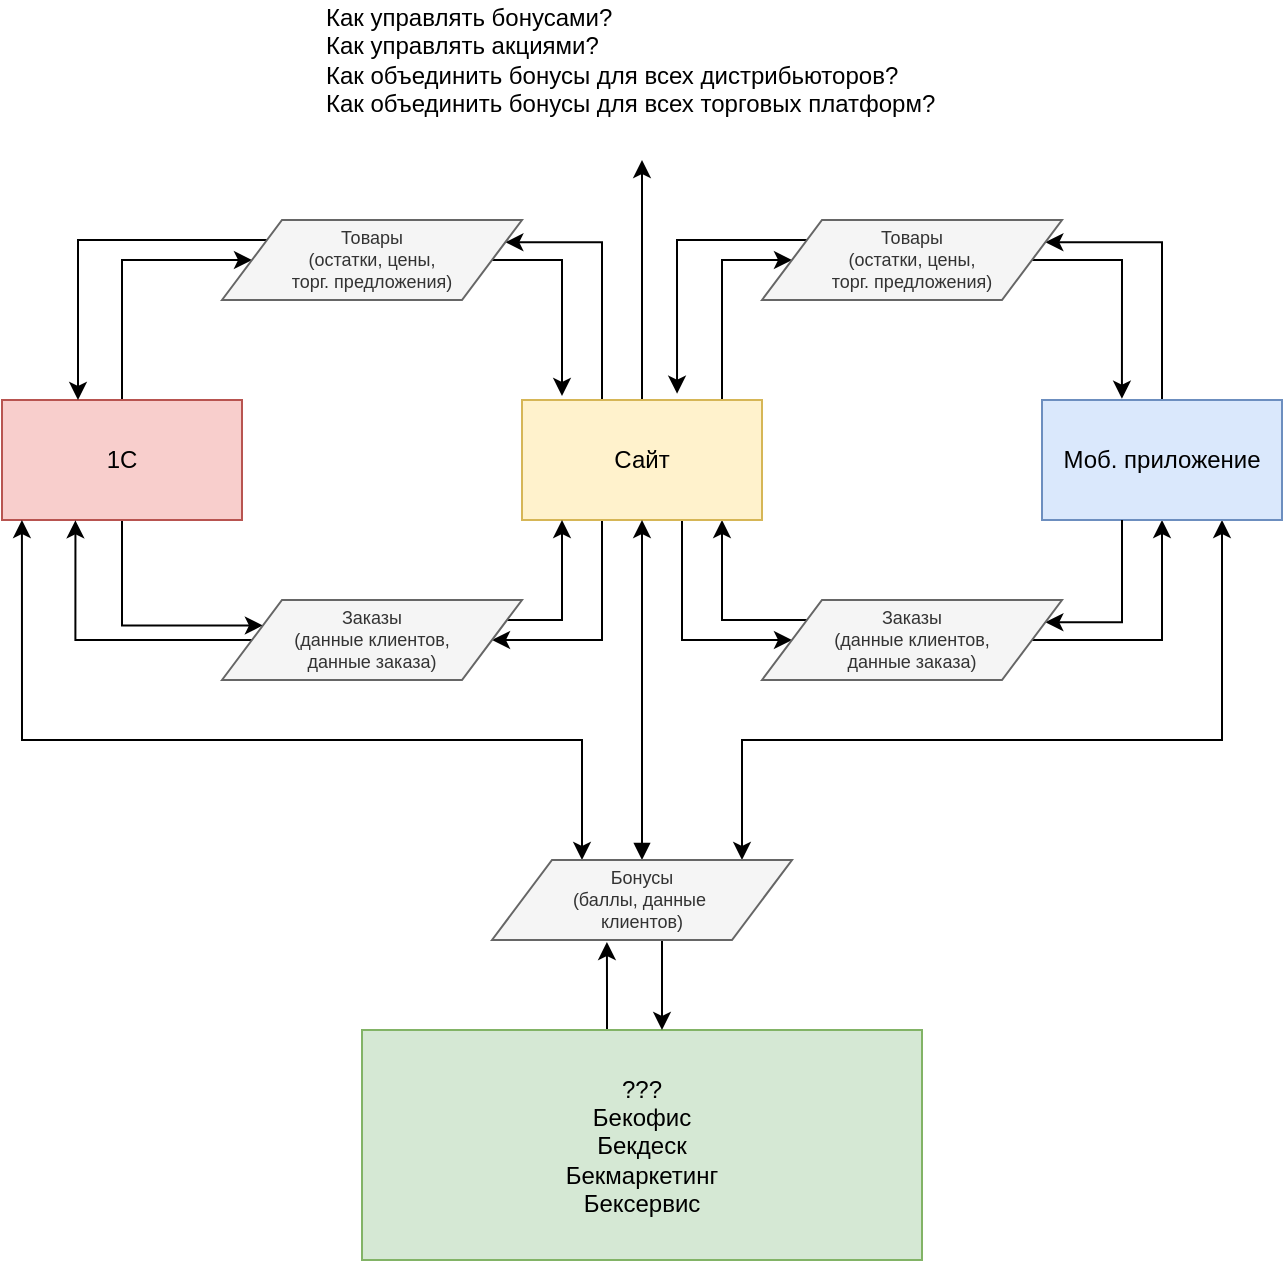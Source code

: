 <mxfile version="12.9.11" type="github">
  <diagram id="prtHgNgQTEPvFCAcTncT" name="Page-1">
    <mxGraphModel dx="1185" dy="1804" grid="1" gridSize="10" guides="1" tooltips="1" connect="1" arrows="1" fold="1" page="1" pageScale="1" pageWidth="827" pageHeight="1169" math="0" shadow="0">
      <root>
        <mxCell id="0" />
        <mxCell id="1" parent="0" />
        <mxCell id="5-2qtGXvS5xHU3MuhLib-55" value="" style="edgeStyle=orthogonalEdgeStyle;rounded=0;orthogonalLoop=1;jettySize=auto;html=1;fontSize=12;entryX=0.75;entryY=1;entryDx=0;entryDy=0;startArrow=classic;startFill=1;" edge="1" parent="1" source="5-2qtGXvS5xHU3MuhLib-36" target="5-2qtGXvS5xHU3MuhLib-4">
          <mxGeometry relative="1" as="geometry">
            <mxPoint x="410" y="270" as="targetPoint" />
            <Array as="points">
              <mxPoint x="460" y="290" />
              <mxPoint x="700" y="290" />
            </Array>
          </mxGeometry>
        </mxCell>
        <mxCell id="5-2qtGXvS5xHU3MuhLib-24" value="" style="edgeStyle=orthogonalEdgeStyle;rounded=0;orthogonalLoop=1;jettySize=auto;html=1;fontSize=9;entryX=0;entryY=0.5;entryDx=0;entryDy=0;" edge="1" parent="1" source="5-2qtGXvS5xHU3MuhLib-1" target="5-2qtGXvS5xHU3MuhLib-8">
          <mxGeometry relative="1" as="geometry">
            <mxPoint x="150" y="40.0" as="targetPoint" />
            <Array as="points">
              <mxPoint x="150" y="50" />
            </Array>
          </mxGeometry>
        </mxCell>
        <mxCell id="5-2qtGXvS5xHU3MuhLib-26" value="" style="edgeStyle=orthogonalEdgeStyle;rounded=0;orthogonalLoop=1;jettySize=auto;html=1;fontSize=9;entryX=0;entryY=0.25;entryDx=0;entryDy=0;" edge="1" parent="1" source="5-2qtGXvS5xHU3MuhLib-1" target="5-2qtGXvS5xHU3MuhLib-9">
          <mxGeometry relative="1" as="geometry">
            <mxPoint x="150" y="260" as="targetPoint" />
            <Array as="points">
              <mxPoint x="150" y="233" />
            </Array>
          </mxGeometry>
        </mxCell>
        <mxCell id="5-2qtGXvS5xHU3MuhLib-1" value="1C" style="rounded=0;whiteSpace=wrap;html=1;fillColor=#f8cecc;strokeColor=#b85450;" vertex="1" parent="1">
          <mxGeometry x="90" y="120" width="120" height="60" as="geometry" />
        </mxCell>
        <mxCell id="5-2qtGXvS5xHU3MuhLib-16" value="" style="edgeStyle=orthogonalEdgeStyle;rounded=0;orthogonalLoop=1;jettySize=auto;html=1;fontSize=9;entryX=1;entryY=0.25;entryDx=0;entryDy=0;" edge="1" parent="1" source="5-2qtGXvS5xHU3MuhLib-3" target="5-2qtGXvS5xHU3MuhLib-8">
          <mxGeometry relative="1" as="geometry">
            <mxPoint x="390" y="30" as="targetPoint" />
            <Array as="points">
              <mxPoint x="390" y="41" />
            </Array>
          </mxGeometry>
        </mxCell>
        <mxCell id="5-2qtGXvS5xHU3MuhLib-32" value="" style="edgeStyle=orthogonalEdgeStyle;rounded=0;orthogonalLoop=1;jettySize=auto;html=1;fontSize=9;entryX=1;entryY=0.5;entryDx=0;entryDy=0;" edge="1" parent="1" source="5-2qtGXvS5xHU3MuhLib-3" target="5-2qtGXvS5xHU3MuhLib-9">
          <mxGeometry relative="1" as="geometry">
            <mxPoint x="400" y="260" as="targetPoint" />
            <Array as="points">
              <mxPoint x="390" y="240" />
            </Array>
          </mxGeometry>
        </mxCell>
        <mxCell id="5-2qtGXvS5xHU3MuhLib-46" value="" style="edgeStyle=orthogonalEdgeStyle;rounded=0;orthogonalLoop=1;jettySize=auto;html=1;fontSize=12;entryX=0;entryY=0.5;entryDx=0;entryDy=0;" edge="1" parent="1" source="5-2qtGXvS5xHU3MuhLib-3" target="5-2qtGXvS5xHU3MuhLib-34">
          <mxGeometry relative="1" as="geometry">
            <mxPoint x="490" y="50" as="targetPoint" />
            <Array as="points">
              <mxPoint x="450" y="50" />
            </Array>
          </mxGeometry>
        </mxCell>
        <mxCell id="5-2qtGXvS5xHU3MuhLib-48" value="" style="edgeStyle=orthogonalEdgeStyle;rounded=0;orthogonalLoop=1;jettySize=auto;html=1;fontSize=12;exitX=0;exitY=0;exitDx=0;exitDy=0;" edge="1" parent="1" source="5-2qtGXvS5xHU3MuhLib-35" target="5-2qtGXvS5xHU3MuhLib-3">
          <mxGeometry relative="1" as="geometry">
            <mxPoint x="410" y="260" as="sourcePoint" />
            <Array as="points">
              <mxPoint x="495" y="230" />
              <mxPoint x="450" y="230" />
            </Array>
          </mxGeometry>
        </mxCell>
        <mxCell id="5-2qtGXvS5xHU3MuhLib-50" value="" style="edgeStyle=orthogonalEdgeStyle;rounded=0;orthogonalLoop=1;jettySize=auto;html=1;fontSize=12;entryX=0;entryY=0.5;entryDx=0;entryDy=0;" edge="1" parent="1" source="5-2qtGXvS5xHU3MuhLib-3" target="5-2qtGXvS5xHU3MuhLib-35">
          <mxGeometry relative="1" as="geometry">
            <mxPoint x="410" y="260" as="targetPoint" />
            <Array as="points">
              <mxPoint x="430" y="240" />
            </Array>
          </mxGeometry>
        </mxCell>
        <mxCell id="5-2qtGXvS5xHU3MuhLib-61" value="" style="edgeStyle=orthogonalEdgeStyle;rounded=0;orthogonalLoop=1;jettySize=auto;html=1;fontSize=12;" edge="1" parent="1" source="5-2qtGXvS5xHU3MuhLib-3">
          <mxGeometry relative="1" as="geometry">
            <mxPoint x="410" as="targetPoint" />
          </mxGeometry>
        </mxCell>
        <mxCell id="5-2qtGXvS5xHU3MuhLib-3" value="Сайт" style="rounded=0;whiteSpace=wrap;html=1;fillColor=#fff2cc;strokeColor=#d6b656;" vertex="1" parent="1">
          <mxGeometry x="350" y="120" width="120" height="60" as="geometry" />
        </mxCell>
        <mxCell id="5-2qtGXvS5xHU3MuhLib-38" value="" style="edgeStyle=orthogonalEdgeStyle;rounded=0;orthogonalLoop=1;jettySize=auto;html=1;fontSize=12;exitX=1;exitY=0.75;exitDx=0;exitDy=0;" edge="1" parent="1" source="5-2qtGXvS5xHU3MuhLib-35" target="5-2qtGXvS5xHU3MuhLib-4">
          <mxGeometry relative="1" as="geometry">
            <mxPoint x="670" y="260" as="sourcePoint" />
            <Array as="points">
              <mxPoint x="600" y="240" />
              <mxPoint x="670" y="240" />
            </Array>
          </mxGeometry>
        </mxCell>
        <mxCell id="5-2qtGXvS5xHU3MuhLib-42" value="" style="edgeStyle=orthogonalEdgeStyle;rounded=0;orthogonalLoop=1;jettySize=auto;html=1;fontSize=12;entryX=1;entryY=0.25;entryDx=0;entryDy=0;" edge="1" parent="1" source="5-2qtGXvS5xHU3MuhLib-4" target="5-2qtGXvS5xHU3MuhLib-34">
          <mxGeometry relative="1" as="geometry">
            <mxPoint x="670" y="40.0" as="targetPoint" />
            <Array as="points">
              <mxPoint x="670" y="41" />
            </Array>
          </mxGeometry>
        </mxCell>
        <mxCell id="5-2qtGXvS5xHU3MuhLib-4" value="Моб. приложение" style="rounded=0;whiteSpace=wrap;html=1;fillColor=#dae8fc;strokeColor=#6c8ebf;" vertex="1" parent="1">
          <mxGeometry x="610" y="120" width="120" height="60" as="geometry" />
        </mxCell>
        <mxCell id="5-2qtGXvS5xHU3MuhLib-6" value="&lt;div&gt;&lt;span&gt;Как управлять бонусами?&lt;/span&gt;&lt;/div&gt;Как управлять акциями?&lt;br&gt;Как объединить бонусы для всех дистрибьюторов?&lt;br&gt;Как объединить бонусы для всех торговых платформ?" style="text;html=1;align=left;verticalAlign=middle;resizable=0;points=[];autosize=1;" vertex="1" parent="1">
          <mxGeometry x="250" y="-80" width="320" height="60" as="geometry" />
        </mxCell>
        <mxCell id="5-2qtGXvS5xHU3MuhLib-18" value="" style="edgeStyle=orthogonalEdgeStyle;rounded=0;orthogonalLoop=1;jettySize=auto;html=1;fontSize=9;" edge="1" parent="1" source="5-2qtGXvS5xHU3MuhLib-8">
          <mxGeometry relative="1" as="geometry">
            <mxPoint x="370" y="118" as="targetPoint" />
            <Array as="points">
              <mxPoint x="370" y="50" />
            </Array>
          </mxGeometry>
        </mxCell>
        <mxCell id="5-2qtGXvS5xHU3MuhLib-20" value="" style="edgeStyle=orthogonalEdgeStyle;rounded=0;orthogonalLoop=1;jettySize=auto;html=1;fontSize=9;" edge="1" parent="1" source="5-2qtGXvS5xHU3MuhLib-8">
          <mxGeometry relative="1" as="geometry">
            <mxPoint x="128" y="120" as="targetPoint" />
            <Array as="points">
              <mxPoint x="128" y="40" />
            </Array>
          </mxGeometry>
        </mxCell>
        <mxCell id="5-2qtGXvS5xHU3MuhLib-8" value="&lt;span&gt;Товары &lt;br&gt;(остатки, цены, &lt;br&gt;торг. предложения)&lt;/span&gt;" style="shape=parallelogram;perimeter=parallelogramPerimeter;whiteSpace=wrap;html=1;fontSize=9;fillColor=#f5f5f5;strokeColor=#666666;fontColor=#333333;" vertex="1" parent="1">
          <mxGeometry x="200" y="30" width="150" height="40" as="geometry" />
        </mxCell>
        <mxCell id="5-2qtGXvS5xHU3MuhLib-28" value="" style="edgeStyle=orthogonalEdgeStyle;rounded=0;orthogonalLoop=1;jettySize=auto;html=1;fontSize=9;entryX=0.306;entryY=1.003;entryDx=0;entryDy=0;entryPerimeter=0;" edge="1" parent="1" source="5-2qtGXvS5xHU3MuhLib-9" target="5-2qtGXvS5xHU3MuhLib-1">
          <mxGeometry relative="1" as="geometry">
            <mxPoint x="120" y="190" as="targetPoint" />
            <Array as="points">
              <mxPoint x="127" y="240" />
            </Array>
          </mxGeometry>
        </mxCell>
        <mxCell id="5-2qtGXvS5xHU3MuhLib-30" value="" style="edgeStyle=orthogonalEdgeStyle;rounded=0;orthogonalLoop=1;jettySize=auto;html=1;fontSize=9;" edge="1" parent="1" source="5-2qtGXvS5xHU3MuhLib-9">
          <mxGeometry relative="1" as="geometry">
            <mxPoint x="370" y="180" as="targetPoint" />
            <Array as="points">
              <mxPoint x="275" y="230" />
              <mxPoint x="381" y="230" />
            </Array>
          </mxGeometry>
        </mxCell>
        <mxCell id="5-2qtGXvS5xHU3MuhLib-9" value="&lt;span&gt;Заказы &lt;br&gt;(данные клиентов, &lt;br&gt;данные заказа)&lt;/span&gt;" style="shape=parallelogram;perimeter=parallelogramPerimeter;whiteSpace=wrap;html=1;fontSize=9;fillColor=#f5f5f5;strokeColor=#666666;fontColor=#333333;" vertex="1" parent="1">
          <mxGeometry x="200" y="220" width="150" height="40" as="geometry" />
        </mxCell>
        <mxCell id="5-2qtGXvS5xHU3MuhLib-53" value="" style="edgeStyle=orthogonalEdgeStyle;rounded=0;orthogonalLoop=1;jettySize=auto;html=1;fontSize=12;entryX=0.383;entryY=1.025;entryDx=0;entryDy=0;entryPerimeter=0;" edge="1" parent="1" source="5-2qtGXvS5xHU3MuhLib-33" target="5-2qtGXvS5xHU3MuhLib-36">
          <mxGeometry relative="1" as="geometry">
            <Array as="points">
              <mxPoint x="392" y="413" />
            </Array>
          </mxGeometry>
        </mxCell>
        <mxCell id="5-2qtGXvS5xHU3MuhLib-33" value="???&lt;br style=&quot;font-size: 12px;&quot;&gt;Бекофис&lt;br style=&quot;font-size: 12px;&quot;&gt;Бекдеск&lt;br style=&quot;font-size: 12px;&quot;&gt;Бекмаркетинг&lt;br style=&quot;font-size: 12px;&quot;&gt;Бексервис" style="rounded=0;whiteSpace=wrap;html=1;fontSize=12;fillColor=#d5e8d4;strokeColor=#82b366;" vertex="1" parent="1">
          <mxGeometry x="270" y="435" width="280" height="115" as="geometry" />
        </mxCell>
        <mxCell id="5-2qtGXvS5xHU3MuhLib-44" value="" style="edgeStyle=orthogonalEdgeStyle;rounded=0;orthogonalLoop=1;jettySize=auto;html=1;fontSize=12;entryX=0.646;entryY=-0.053;entryDx=0;entryDy=0;entryPerimeter=0;" edge="1" parent="1" target="5-2qtGXvS5xHU3MuhLib-3">
          <mxGeometry relative="1" as="geometry">
            <mxPoint x="545" y="40" as="sourcePoint" />
            <mxPoint x="382.5" y="40.0" as="targetPoint" />
            <Array as="points">
              <mxPoint x="428" y="40" />
            </Array>
          </mxGeometry>
        </mxCell>
        <mxCell id="5-2qtGXvS5xHU3MuhLib-52" value="" style="edgeStyle=orthogonalEdgeStyle;rounded=0;orthogonalLoop=1;jettySize=auto;html=1;fontSize=12;entryX=0.333;entryY=-0.011;entryDx=0;entryDy=0;entryPerimeter=0;" edge="1" parent="1" source="5-2qtGXvS5xHU3MuhLib-34" target="5-2qtGXvS5xHU3MuhLib-4">
          <mxGeometry relative="1" as="geometry">
            <mxPoint x="715" y="50.0" as="targetPoint" />
            <Array as="points">
              <mxPoint x="650" y="50" />
            </Array>
          </mxGeometry>
        </mxCell>
        <mxCell id="5-2qtGXvS5xHU3MuhLib-34" value="&lt;span&gt;Товары &lt;br&gt;(остатки, цены, &lt;br&gt;торг. предложения)&lt;/span&gt;" style="shape=parallelogram;perimeter=parallelogramPerimeter;whiteSpace=wrap;html=1;fontSize=9;fillColor=#f5f5f5;strokeColor=#666666;fontColor=#333333;" vertex="1" parent="1">
          <mxGeometry x="470" y="30" width="150" height="40" as="geometry" />
        </mxCell>
        <mxCell id="5-2qtGXvS5xHU3MuhLib-40" value="" style="edgeStyle=orthogonalEdgeStyle;rounded=0;orthogonalLoop=1;jettySize=auto;html=1;fontSize=12;exitX=1;exitY=0.25;exitDx=0;exitDy=0;entryX=1;entryY=0.25;entryDx=0;entryDy=0;" edge="1" parent="1" target="5-2qtGXvS5xHU3MuhLib-35">
          <mxGeometry relative="1" as="geometry">
            <mxPoint x="650" y="180" as="sourcePoint" />
            <Array as="points">
              <mxPoint x="650" y="231" />
            </Array>
          </mxGeometry>
        </mxCell>
        <mxCell id="5-2qtGXvS5xHU3MuhLib-35" value="&lt;span&gt;Заказы &lt;br&gt;(данные клиентов, &lt;br&gt;данные заказа)&lt;/span&gt;" style="shape=parallelogram;perimeter=parallelogramPerimeter;whiteSpace=wrap;html=1;fontSize=9;fillColor=#f5f5f5;strokeColor=#666666;fontColor=#333333;" vertex="1" parent="1">
          <mxGeometry x="470" y="220" width="150" height="40" as="geometry" />
        </mxCell>
        <mxCell id="5-2qtGXvS5xHU3MuhLib-57" value="" style="edgeStyle=orthogonalEdgeStyle;rounded=0;orthogonalLoop=1;jettySize=auto;html=1;fontSize=12;entryX=0.083;entryY=1;entryDx=0;entryDy=0;entryPerimeter=0;startArrow=classic;startFill=1;" edge="1" parent="1" source="5-2qtGXvS5xHU3MuhLib-36" target="5-2qtGXvS5xHU3MuhLib-1">
          <mxGeometry relative="1" as="geometry">
            <mxPoint x="410" y="270" as="targetPoint" />
            <Array as="points">
              <mxPoint x="380" y="290" />
              <mxPoint x="100" y="290" />
            </Array>
          </mxGeometry>
        </mxCell>
        <mxCell id="5-2qtGXvS5xHU3MuhLib-59" value="" style="edgeStyle=orthogonalEdgeStyle;rounded=0;orthogonalLoop=1;jettySize=auto;html=1;fontSize=12;entryX=0.5;entryY=1;entryDx=0;entryDy=0;startArrow=block;startFill=1;" edge="1" parent="1" source="5-2qtGXvS5xHU3MuhLib-36" target="5-2qtGXvS5xHU3MuhLib-3">
          <mxGeometry relative="1" as="geometry">
            <mxPoint x="410" y="270" as="targetPoint" />
          </mxGeometry>
        </mxCell>
        <mxCell id="5-2qtGXvS5xHU3MuhLib-63" value="" style="edgeStyle=orthogonalEdgeStyle;rounded=0;orthogonalLoop=1;jettySize=auto;html=1;startArrow=none;startFill=0;fontSize=12;" edge="1" parent="1" source="5-2qtGXvS5xHU3MuhLib-36" target="5-2qtGXvS5xHU3MuhLib-33">
          <mxGeometry relative="1" as="geometry">
            <Array as="points">
              <mxPoint x="420" y="420" />
              <mxPoint x="420" y="420" />
            </Array>
          </mxGeometry>
        </mxCell>
        <mxCell id="5-2qtGXvS5xHU3MuhLib-36" value="&lt;span&gt;Бонусы&lt;br&gt;(баллы, данные&amp;nbsp;&lt;br&gt;клиентов)&lt;/span&gt;" style="shape=parallelogram;perimeter=parallelogramPerimeter;whiteSpace=wrap;html=1;fontSize=9;fillColor=#f5f5f5;strokeColor=#666666;fontColor=#333333;" vertex="1" parent="1">
          <mxGeometry x="335" y="350" width="150" height="40" as="geometry" />
        </mxCell>
      </root>
    </mxGraphModel>
  </diagram>
</mxfile>
